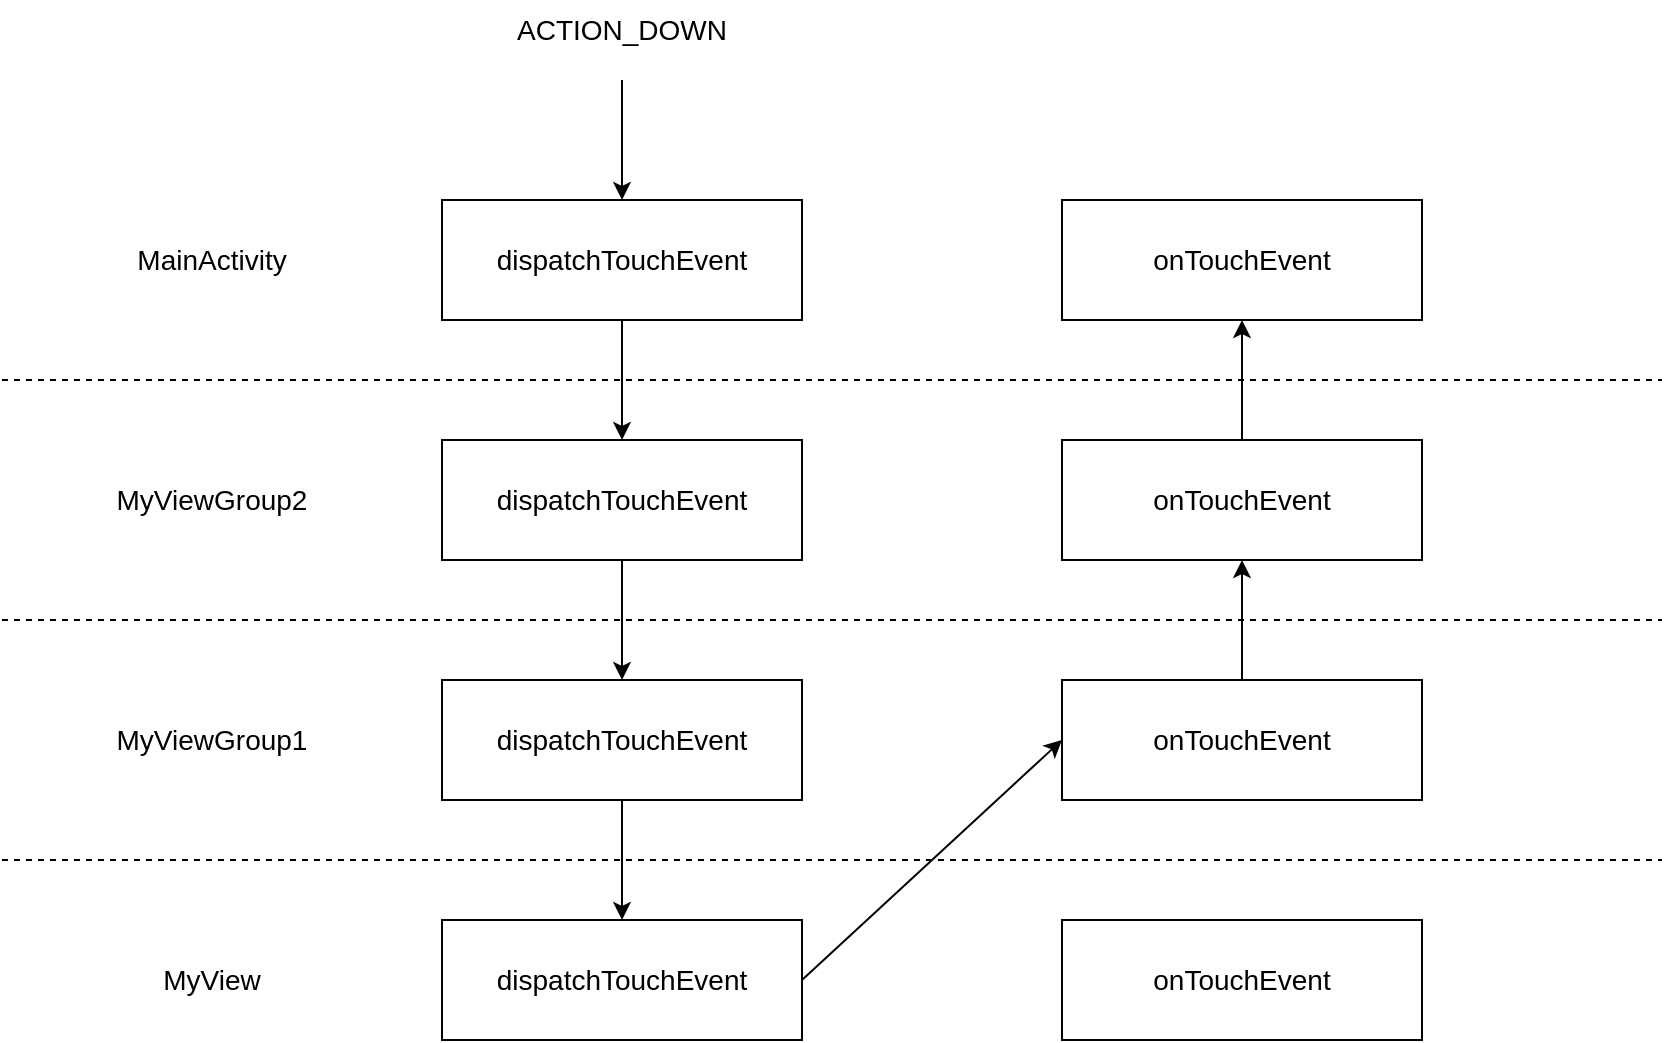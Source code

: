 <mxfile version="20.6.2" type="device"><diagram id="rl5ZOWkSj58I8j4cd14z" name="第 1 页"><mxGraphModel dx="943" dy="558" grid="1" gridSize="10" guides="1" tooltips="1" connect="1" arrows="1" fold="1" page="1" pageScale="1" pageWidth="827" pageHeight="1169" math="0" shadow="0"><root><mxCell id="0"/><mxCell id="1" parent="0"/><mxCell id="AqQgHD2Ox8OLFZdt8bG8-1" style="edgeStyle=orthogonalEdgeStyle;rounded=0;orthogonalLoop=1;jettySize=auto;html=1;exitX=0.5;exitY=1;exitDx=0;exitDy=0;entryX=0.5;entryY=0;entryDx=0;entryDy=0;" parent="1" source="_iafT9Xbqe8egFxrtOYi-1" target="_iafT9Xbqe8egFxrtOYi-4" edge="1"><mxGeometry relative="1" as="geometry"/></mxCell><mxCell id="_iafT9Xbqe8egFxrtOYi-1" value="dispatchTouchEvent" style="rounded=0;whiteSpace=wrap;html=1;fontSize=14;" parent="1" vertex="1"><mxGeometry x="320" y="260" width="180" height="60" as="geometry"/></mxCell><mxCell id="_iafT9Xbqe8egFxrtOYi-2" value="" style="endArrow=classic;html=1;rounded=0;entryX=0.5;entryY=0;entryDx=0;entryDy=0;fontSize=14;" parent="1" target="_iafT9Xbqe8egFxrtOYi-1" edge="1"><mxGeometry width="50" height="50" relative="1" as="geometry"><mxPoint x="410" y="200" as="sourcePoint"/><mxPoint x="690" y="270" as="targetPoint"/></mxGeometry></mxCell><mxCell id="_iafT9Xbqe8egFxrtOYi-3" value="ACTION_DOWN" style="text;html=1;strokeColor=none;fillColor=none;align=center;verticalAlign=middle;whiteSpace=wrap;rounded=0;fontSize=14;" parent="1" vertex="1"><mxGeometry x="335" y="160" width="150" height="30" as="geometry"/></mxCell><mxCell id="llHLk1ZOdDGnn7g2e0lJ-1" style="edgeStyle=orthogonalEdgeStyle;rounded=0;orthogonalLoop=1;jettySize=auto;html=1;exitX=0.5;exitY=1;exitDx=0;exitDy=0;entryX=0.5;entryY=0;entryDx=0;entryDy=0;" parent="1" source="_iafT9Xbqe8egFxrtOYi-4" target="_iafT9Xbqe8egFxrtOYi-5" edge="1"><mxGeometry relative="1" as="geometry"/></mxCell><mxCell id="_iafT9Xbqe8egFxrtOYi-4" value="dispatchTouchEvent" style="rounded=0;whiteSpace=wrap;html=1;fontSize=14;" parent="1" vertex="1"><mxGeometry x="320" y="380" width="180" height="60" as="geometry"/></mxCell><mxCell id="llHLk1ZOdDGnn7g2e0lJ-2" style="edgeStyle=orthogonalEdgeStyle;rounded=0;orthogonalLoop=1;jettySize=auto;html=1;exitX=0.5;exitY=1;exitDx=0;exitDy=0;" parent="1" source="_iafT9Xbqe8egFxrtOYi-5" target="_iafT9Xbqe8egFxrtOYi-6" edge="1"><mxGeometry relative="1" as="geometry"/></mxCell><mxCell id="_iafT9Xbqe8egFxrtOYi-5" value="dispatchTouchEvent" style="rounded=0;whiteSpace=wrap;html=1;fontSize=14;" parent="1" vertex="1"><mxGeometry x="320" y="500" width="180" height="60" as="geometry"/></mxCell><mxCell id="_iafT9Xbqe8egFxrtOYi-6" value="dispatchTouchEvent" style="rounded=0;whiteSpace=wrap;html=1;fontSize=14;" parent="1" vertex="1"><mxGeometry x="320" y="620" width="180" height="60" as="geometry"/></mxCell><mxCell id="_iafT9Xbqe8egFxrtOYi-7" value="onTouchEvent" style="rounded=0;whiteSpace=wrap;html=1;fontSize=14;" parent="1" vertex="1"><mxGeometry x="630" y="620" width="180" height="60" as="geometry"/></mxCell><mxCell id="rxhCUWJysrexFREN27KS-2" style="edgeStyle=orthogonalEdgeStyle;rounded=0;orthogonalLoop=1;jettySize=auto;html=1;exitX=0.5;exitY=0;exitDx=0;exitDy=0;entryX=0.5;entryY=1;entryDx=0;entryDy=0;" edge="1" parent="1" source="_iafT9Xbqe8egFxrtOYi-8" target="_iafT9Xbqe8egFxrtOYi-9"><mxGeometry relative="1" as="geometry"/></mxCell><mxCell id="_iafT9Xbqe8egFxrtOYi-8" value="onTouchEvent" style="rounded=0;whiteSpace=wrap;html=1;fontSize=14;" parent="1" vertex="1"><mxGeometry x="630" y="500" width="180" height="60" as="geometry"/></mxCell><mxCell id="rxhCUWJysrexFREN27KS-3" style="edgeStyle=orthogonalEdgeStyle;rounded=0;orthogonalLoop=1;jettySize=auto;html=1;exitX=0.5;exitY=0;exitDx=0;exitDy=0;entryX=0.5;entryY=1;entryDx=0;entryDy=0;" edge="1" parent="1" source="_iafT9Xbqe8egFxrtOYi-9" target="_iafT9Xbqe8egFxrtOYi-10"><mxGeometry relative="1" as="geometry"/></mxCell><mxCell id="_iafT9Xbqe8egFxrtOYi-9" value="onTouchEvent" style="rounded=0;whiteSpace=wrap;html=1;fontSize=14;" parent="1" vertex="1"><mxGeometry x="630" y="380" width="180" height="60" as="geometry"/></mxCell><mxCell id="_iafT9Xbqe8egFxrtOYi-10" value="onTouchEvent" style="rounded=0;whiteSpace=wrap;html=1;fontSize=14;" parent="1" vertex="1"><mxGeometry x="630" y="260" width="180" height="60" as="geometry"/></mxCell><mxCell id="_iafT9Xbqe8egFxrtOYi-11" value="" style="endArrow=none;dashed=1;html=1;rounded=0;fontSize=14;" parent="1" edge="1"><mxGeometry width="50" height="50" relative="1" as="geometry"><mxPoint x="100" y="350" as="sourcePoint"/><mxPoint x="930" y="350" as="targetPoint"/></mxGeometry></mxCell><mxCell id="_iafT9Xbqe8egFxrtOYi-12" value="MainActivity" style="text;html=1;strokeColor=none;fillColor=none;align=center;verticalAlign=middle;whiteSpace=wrap;rounded=0;fontSize=14;" parent="1" vertex="1"><mxGeometry x="130" y="275" width="150" height="30" as="geometry"/></mxCell><mxCell id="_iafT9Xbqe8egFxrtOYi-13" value="" style="endArrow=none;dashed=1;html=1;rounded=0;fontSize=14;" parent="1" edge="1"><mxGeometry width="50" height="50" relative="1" as="geometry"><mxPoint x="100" y="470" as="sourcePoint"/><mxPoint x="930" y="470" as="targetPoint"/></mxGeometry></mxCell><mxCell id="_iafT9Xbqe8egFxrtOYi-14" value="" style="endArrow=none;dashed=1;html=1;rounded=0;fontSize=14;" parent="1" edge="1"><mxGeometry width="50" height="50" relative="1" as="geometry"><mxPoint x="100" y="590" as="sourcePoint"/><mxPoint x="930" y="590" as="targetPoint"/></mxGeometry></mxCell><mxCell id="_iafT9Xbqe8egFxrtOYi-15" value="MyViewGroup2" style="text;html=1;strokeColor=none;fillColor=none;align=center;verticalAlign=middle;whiteSpace=wrap;rounded=0;fontSize=14;" parent="1" vertex="1"><mxGeometry x="130" y="395" width="150" height="30" as="geometry"/></mxCell><mxCell id="_iafT9Xbqe8egFxrtOYi-16" value="MyViewGroup1" style="text;html=1;strokeColor=none;fillColor=none;align=center;verticalAlign=middle;whiteSpace=wrap;rounded=0;fontSize=14;" parent="1" vertex="1"><mxGeometry x="130" y="515" width="150" height="30" as="geometry"/></mxCell><mxCell id="_iafT9Xbqe8egFxrtOYi-17" value="MyView" style="text;html=1;strokeColor=none;fillColor=none;align=center;verticalAlign=middle;whiteSpace=wrap;rounded=0;fontSize=14;" parent="1" vertex="1"><mxGeometry x="130" y="635" width="150" height="30" as="geometry"/></mxCell><mxCell id="rxhCUWJysrexFREN27KS-1" value="" style="endArrow=classic;html=1;rounded=0;entryX=0;entryY=0.5;entryDx=0;entryDy=0;" edge="1" parent="1" target="_iafT9Xbqe8egFxrtOYi-8"><mxGeometry width="50" height="50" relative="1" as="geometry"><mxPoint x="500" y="650" as="sourcePoint"/><mxPoint x="550" y="600" as="targetPoint"/></mxGeometry></mxCell></root></mxGraphModel></diagram></mxfile>
